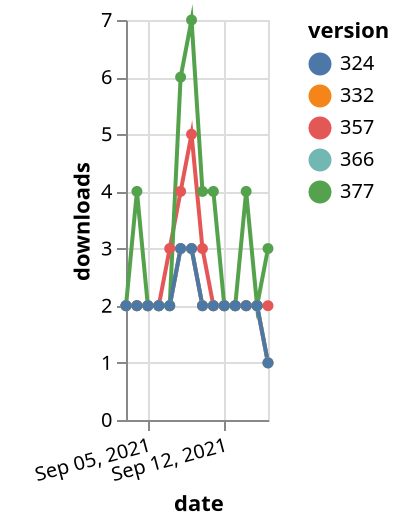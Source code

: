 {"$schema": "https://vega.github.io/schema/vega-lite/v5.json", "description": "A simple bar chart with embedded data.", "data": {"values": [{"date": "2021-09-03", "total": 3259, "delta": 2, "version": "366"}, {"date": "2021-09-04", "total": 3261, "delta": 2, "version": "366"}, {"date": "2021-09-05", "total": 3263, "delta": 2, "version": "366"}, {"date": "2021-09-06", "total": 3265, "delta": 2, "version": "366"}, {"date": "2021-09-07", "total": 3267, "delta": 2, "version": "366"}, {"date": "2021-09-08", "total": 3270, "delta": 3, "version": "366"}, {"date": "2021-09-09", "total": 3273, "delta": 3, "version": "366"}, {"date": "2021-09-10", "total": 3275, "delta": 2, "version": "366"}, {"date": "2021-09-11", "total": 3277, "delta": 2, "version": "366"}, {"date": "2021-09-12", "total": 3279, "delta": 2, "version": "366"}, {"date": "2021-09-13", "total": 3281, "delta": 2, "version": "366"}, {"date": "2021-09-14", "total": 3283, "delta": 2, "version": "366"}, {"date": "2021-09-15", "total": 3285, "delta": 2, "version": "366"}, {"date": "2021-09-16", "total": 3286, "delta": 1, "version": "366"}, {"date": "2021-09-03", "total": 6038, "delta": 2, "version": "357"}, {"date": "2021-09-04", "total": 6040, "delta": 2, "version": "357"}, {"date": "2021-09-05", "total": 6042, "delta": 2, "version": "357"}, {"date": "2021-09-06", "total": 6044, "delta": 2, "version": "357"}, {"date": "2021-09-07", "total": 6047, "delta": 3, "version": "357"}, {"date": "2021-09-08", "total": 6051, "delta": 4, "version": "357"}, {"date": "2021-09-09", "total": 6056, "delta": 5, "version": "357"}, {"date": "2021-09-10", "total": 6059, "delta": 3, "version": "357"}, {"date": "2021-09-11", "total": 6061, "delta": 2, "version": "357"}, {"date": "2021-09-12", "total": 6063, "delta": 2, "version": "357"}, {"date": "2021-09-13", "total": 6065, "delta": 2, "version": "357"}, {"date": "2021-09-14", "total": 6067, "delta": 2, "version": "357"}, {"date": "2021-09-15", "total": 6069, "delta": 2, "version": "357"}, {"date": "2021-09-16", "total": 6071, "delta": 2, "version": "357"}, {"date": "2021-09-03", "total": 5233, "delta": 2, "version": "332"}, {"date": "2021-09-04", "total": 5235, "delta": 2, "version": "332"}, {"date": "2021-09-05", "total": 5237, "delta": 2, "version": "332"}, {"date": "2021-09-06", "total": 5239, "delta": 2, "version": "332"}, {"date": "2021-09-07", "total": 5241, "delta": 2, "version": "332"}, {"date": "2021-09-08", "total": 5244, "delta": 3, "version": "332"}, {"date": "2021-09-09", "total": 5247, "delta": 3, "version": "332"}, {"date": "2021-09-10", "total": 5249, "delta": 2, "version": "332"}, {"date": "2021-09-11", "total": 5251, "delta": 2, "version": "332"}, {"date": "2021-09-12", "total": 5253, "delta": 2, "version": "332"}, {"date": "2021-09-13", "total": 5255, "delta": 2, "version": "332"}, {"date": "2021-09-14", "total": 5257, "delta": 2, "version": "332"}, {"date": "2021-09-15", "total": 5259, "delta": 2, "version": "332"}, {"date": "2021-09-16", "total": 5260, "delta": 1, "version": "332"}, {"date": "2021-09-03", "total": 2828, "delta": 2, "version": "377"}, {"date": "2021-09-04", "total": 2832, "delta": 4, "version": "377"}, {"date": "2021-09-05", "total": 2834, "delta": 2, "version": "377"}, {"date": "2021-09-06", "total": 2836, "delta": 2, "version": "377"}, {"date": "2021-09-07", "total": 2838, "delta": 2, "version": "377"}, {"date": "2021-09-08", "total": 2844, "delta": 6, "version": "377"}, {"date": "2021-09-09", "total": 2851, "delta": 7, "version": "377"}, {"date": "2021-09-10", "total": 2855, "delta": 4, "version": "377"}, {"date": "2021-09-11", "total": 2859, "delta": 4, "version": "377"}, {"date": "2021-09-12", "total": 2861, "delta": 2, "version": "377"}, {"date": "2021-09-13", "total": 2863, "delta": 2, "version": "377"}, {"date": "2021-09-14", "total": 2867, "delta": 4, "version": "377"}, {"date": "2021-09-15", "total": 2869, "delta": 2, "version": "377"}, {"date": "2021-09-16", "total": 2872, "delta": 3, "version": "377"}, {"date": "2021-09-03", "total": 3458, "delta": 2, "version": "324"}, {"date": "2021-09-04", "total": 3460, "delta": 2, "version": "324"}, {"date": "2021-09-05", "total": 3462, "delta": 2, "version": "324"}, {"date": "2021-09-06", "total": 3464, "delta": 2, "version": "324"}, {"date": "2021-09-07", "total": 3466, "delta": 2, "version": "324"}, {"date": "2021-09-08", "total": 3469, "delta": 3, "version": "324"}, {"date": "2021-09-09", "total": 3472, "delta": 3, "version": "324"}, {"date": "2021-09-10", "total": 3474, "delta": 2, "version": "324"}, {"date": "2021-09-11", "total": 3476, "delta": 2, "version": "324"}, {"date": "2021-09-12", "total": 3478, "delta": 2, "version": "324"}, {"date": "2021-09-13", "total": 3480, "delta": 2, "version": "324"}, {"date": "2021-09-14", "total": 3482, "delta": 2, "version": "324"}, {"date": "2021-09-15", "total": 3484, "delta": 2, "version": "324"}, {"date": "2021-09-16", "total": 3485, "delta": 1, "version": "324"}]}, "width": "container", "mark": {"type": "line", "point": {"filled": true}}, "encoding": {"x": {"field": "date", "type": "temporal", "timeUnit": "yearmonthdate", "title": "date", "axis": {"labelAngle": -15}}, "y": {"field": "delta", "type": "quantitative", "title": "downloads"}, "color": {"field": "version", "type": "nominal"}, "tooltip": {"field": "delta"}}}